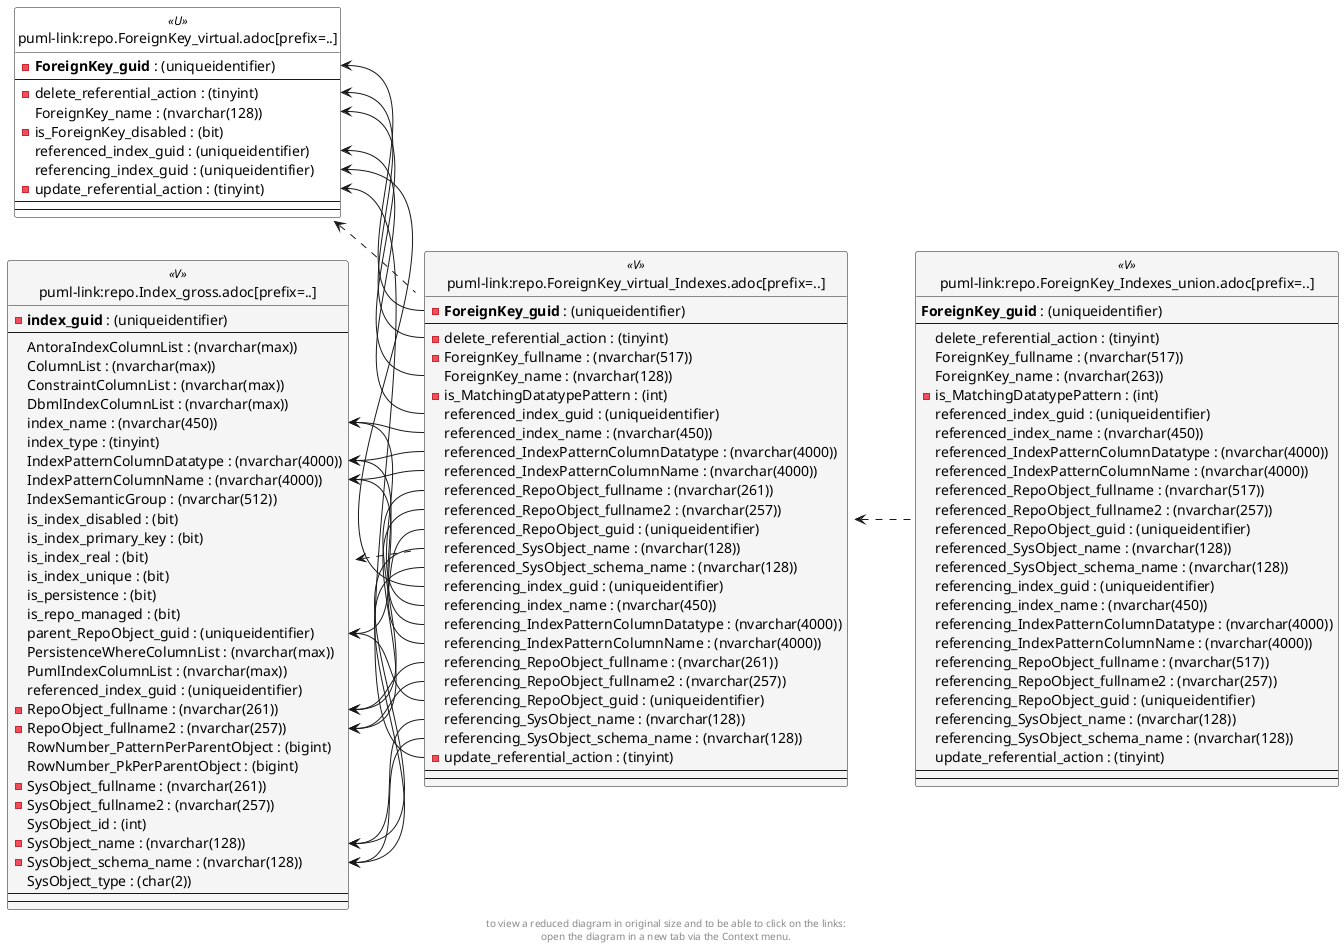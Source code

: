 @startuml
left to right direction
'top to bottom direction
hide circle
'avoide "." issues:
set namespaceSeparator none


skinparam class {
  BackgroundColor White
  BackgroundColor<<FN>> Yellow
  BackgroundColor<<FS>> Yellow
  BackgroundColor<<FT>> LightGray
  BackgroundColor<<IF>> Yellow
  BackgroundColor<<IS>> Yellow
  BackgroundColor<<P>> Aqua
  BackgroundColor<<PC>> Aqua
  BackgroundColor<<SN>> Yellow
  BackgroundColor<<SO>> SlateBlue
  BackgroundColor<<TF>> LightGray
  BackgroundColor<<TR>> Tomato
  BackgroundColor<<U>> White
  BackgroundColor<<V>> WhiteSmoke
  BackgroundColor<<X>> Aqua
}


entity "puml-link:repo.ForeignKey_Indexes_union.adoc[prefix=..]" as repo.ForeignKey_Indexes_union << V >> {
  **ForeignKey_guid** : (uniqueidentifier)
  --
  delete_referential_action : (tinyint)
  ForeignKey_fullname : (nvarchar(517))
  ForeignKey_name : (nvarchar(263))
  - is_MatchingDatatypePattern : (int)
  referenced_index_guid : (uniqueidentifier)
  referenced_index_name : (nvarchar(450))
  referenced_IndexPatternColumnDatatype : (nvarchar(4000))
  referenced_IndexPatternColumnName : (nvarchar(4000))
  referenced_RepoObject_fullname : (nvarchar(517))
  referenced_RepoObject_fullname2 : (nvarchar(257))
  referenced_RepoObject_guid : (uniqueidentifier)
  referenced_SysObject_name : (nvarchar(128))
  referenced_SysObject_schema_name : (nvarchar(128))
  referencing_index_guid : (uniqueidentifier)
  referencing_index_name : (nvarchar(450))
  referencing_IndexPatternColumnDatatype : (nvarchar(4000))
  referencing_IndexPatternColumnName : (nvarchar(4000))
  referencing_RepoObject_fullname : (nvarchar(517))
  referencing_RepoObject_fullname2 : (nvarchar(257))
  referencing_RepoObject_guid : (uniqueidentifier)
  referencing_SysObject_name : (nvarchar(128))
  referencing_SysObject_schema_name : (nvarchar(128))
  update_referential_action : (tinyint)
  --
  --
}

entity "puml-link:repo.ForeignKey_virtual.adoc[prefix=..]" as repo.ForeignKey_virtual << U >> {
  - **ForeignKey_guid** : (uniqueidentifier)
  --
  - delete_referential_action : (tinyint)
  ForeignKey_name : (nvarchar(128))
  - is_ForeignKey_disabled : (bit)
  referenced_index_guid : (uniqueidentifier)
  referencing_index_guid : (uniqueidentifier)
  - update_referential_action : (tinyint)
  --
  --
}

entity "puml-link:repo.ForeignKey_virtual_Indexes.adoc[prefix=..]" as repo.ForeignKey_virtual_Indexes << V >> {
  - **ForeignKey_guid** : (uniqueidentifier)
  --
  - delete_referential_action : (tinyint)
  - ForeignKey_fullname : (nvarchar(517))
  ForeignKey_name : (nvarchar(128))
  - is_MatchingDatatypePattern : (int)
  referenced_index_guid : (uniqueidentifier)
  referenced_index_name : (nvarchar(450))
  referenced_IndexPatternColumnDatatype : (nvarchar(4000))
  referenced_IndexPatternColumnName : (nvarchar(4000))
  referenced_RepoObject_fullname : (nvarchar(261))
  referenced_RepoObject_fullname2 : (nvarchar(257))
  referenced_RepoObject_guid : (uniqueidentifier)
  referenced_SysObject_name : (nvarchar(128))
  referenced_SysObject_schema_name : (nvarchar(128))
  referencing_index_guid : (uniqueidentifier)
  referencing_index_name : (nvarchar(450))
  referencing_IndexPatternColumnDatatype : (nvarchar(4000))
  referencing_IndexPatternColumnName : (nvarchar(4000))
  referencing_RepoObject_fullname : (nvarchar(261))
  referencing_RepoObject_fullname2 : (nvarchar(257))
  referencing_RepoObject_guid : (uniqueidentifier)
  referencing_SysObject_name : (nvarchar(128))
  referencing_SysObject_schema_name : (nvarchar(128))
  - update_referential_action : (tinyint)
  --
  --
}

entity "puml-link:repo.Index_gross.adoc[prefix=..]" as repo.Index_gross << V >> {
  - **index_guid** : (uniqueidentifier)
  --
  AntoraIndexColumnList : (nvarchar(max))
  ColumnList : (nvarchar(max))
  ConstraintColumnList : (nvarchar(max))
  DbmlIndexColumnList : (nvarchar(max))
  index_name : (nvarchar(450))
  index_type : (tinyint)
  IndexPatternColumnDatatype : (nvarchar(4000))
  IndexPatternColumnName : (nvarchar(4000))
  IndexSemanticGroup : (nvarchar(512))
  is_index_disabled : (bit)
  is_index_primary_key : (bit)
  is_index_real : (bit)
  is_index_unique : (bit)
  is_persistence : (bit)
  is_repo_managed : (bit)
  parent_RepoObject_guid : (uniqueidentifier)
  PersistenceWhereColumnList : (nvarchar(max))
  PumlIndexColumnList : (nvarchar(max))
  referenced_index_guid : (uniqueidentifier)
  - RepoObject_fullname : (nvarchar(261))
  - RepoObject_fullname2 : (nvarchar(257))
  RowNumber_PatternPerParentObject : (bigint)
  RowNumber_PkPerParentObject : (bigint)
  - SysObject_fullname : (nvarchar(261))
  - SysObject_fullname2 : (nvarchar(257))
  SysObject_id : (int)
  - SysObject_name : (nvarchar(128))
  - SysObject_schema_name : (nvarchar(128))
  SysObject_type : (char(2))
  --
  --
}

repo.ForeignKey_virtual <.. repo.ForeignKey_virtual_Indexes
repo.ForeignKey_virtual_Indexes <.. repo.ForeignKey_Indexes_union
repo.Index_gross <.. repo.ForeignKey_virtual_Indexes
repo.ForeignKey_virtual::delete_referential_action <-- repo.ForeignKey_virtual_Indexes::delete_referential_action
repo.ForeignKey_virtual::ForeignKey_guid <-- repo.ForeignKey_virtual_Indexes::ForeignKey_guid
repo.ForeignKey_virtual::ForeignKey_name <-- repo.ForeignKey_virtual_Indexes::ForeignKey_name
repo.ForeignKey_virtual::referenced_index_guid <-- repo.ForeignKey_virtual_Indexes::referenced_index_guid
repo.ForeignKey_virtual::referencing_index_guid <-- repo.ForeignKey_virtual_Indexes::referencing_index_guid
repo.ForeignKey_virtual::update_referential_action <-- repo.ForeignKey_virtual_Indexes::update_referential_action
repo.Index_gross::index_name <-- repo.ForeignKey_virtual_Indexes::referenced_index_name
repo.Index_gross::index_name <-- repo.ForeignKey_virtual_Indexes::referencing_index_name
repo.Index_gross::IndexPatternColumnDatatype <-- repo.ForeignKey_virtual_Indexes::referenced_IndexPatternColumnDatatype
repo.Index_gross::IndexPatternColumnDatatype <-- repo.ForeignKey_virtual_Indexes::referencing_IndexPatternColumnDatatype
repo.Index_gross::IndexPatternColumnName <-- repo.ForeignKey_virtual_Indexes::referenced_IndexPatternColumnName
repo.Index_gross::IndexPatternColumnName <-- repo.ForeignKey_virtual_Indexes::referencing_IndexPatternColumnName
repo.Index_gross::parent_RepoObject_guid <-- repo.ForeignKey_virtual_Indexes::referenced_RepoObject_guid
repo.Index_gross::parent_RepoObject_guid <-- repo.ForeignKey_virtual_Indexes::referencing_RepoObject_guid
repo.Index_gross::RepoObject_fullname <-- repo.ForeignKey_virtual_Indexes::referenced_RepoObject_fullname
repo.Index_gross::RepoObject_fullname <-- repo.ForeignKey_virtual_Indexes::referencing_RepoObject_fullname
repo.Index_gross::RepoObject_fullname2 <-- repo.ForeignKey_virtual_Indexes::referenced_RepoObject_fullname2
repo.Index_gross::RepoObject_fullname2 <-- repo.ForeignKey_virtual_Indexes::referencing_RepoObject_fullname2
repo.Index_gross::SysObject_name <-- repo.ForeignKey_virtual_Indexes::referenced_SysObject_name
repo.Index_gross::SysObject_name <-- repo.ForeignKey_virtual_Indexes::referencing_SysObject_name
repo.Index_gross::SysObject_schema_name <-- repo.ForeignKey_virtual_Indexes::referenced_SysObject_schema_name
repo.Index_gross::SysObject_schema_name <-- repo.ForeignKey_virtual_Indexes::referencing_SysObject_schema_name
footer
to view a reduced diagram in original size and to be able to click on the links:
open the diagram in a new tab via the Context menu.
end footer

@enduml

